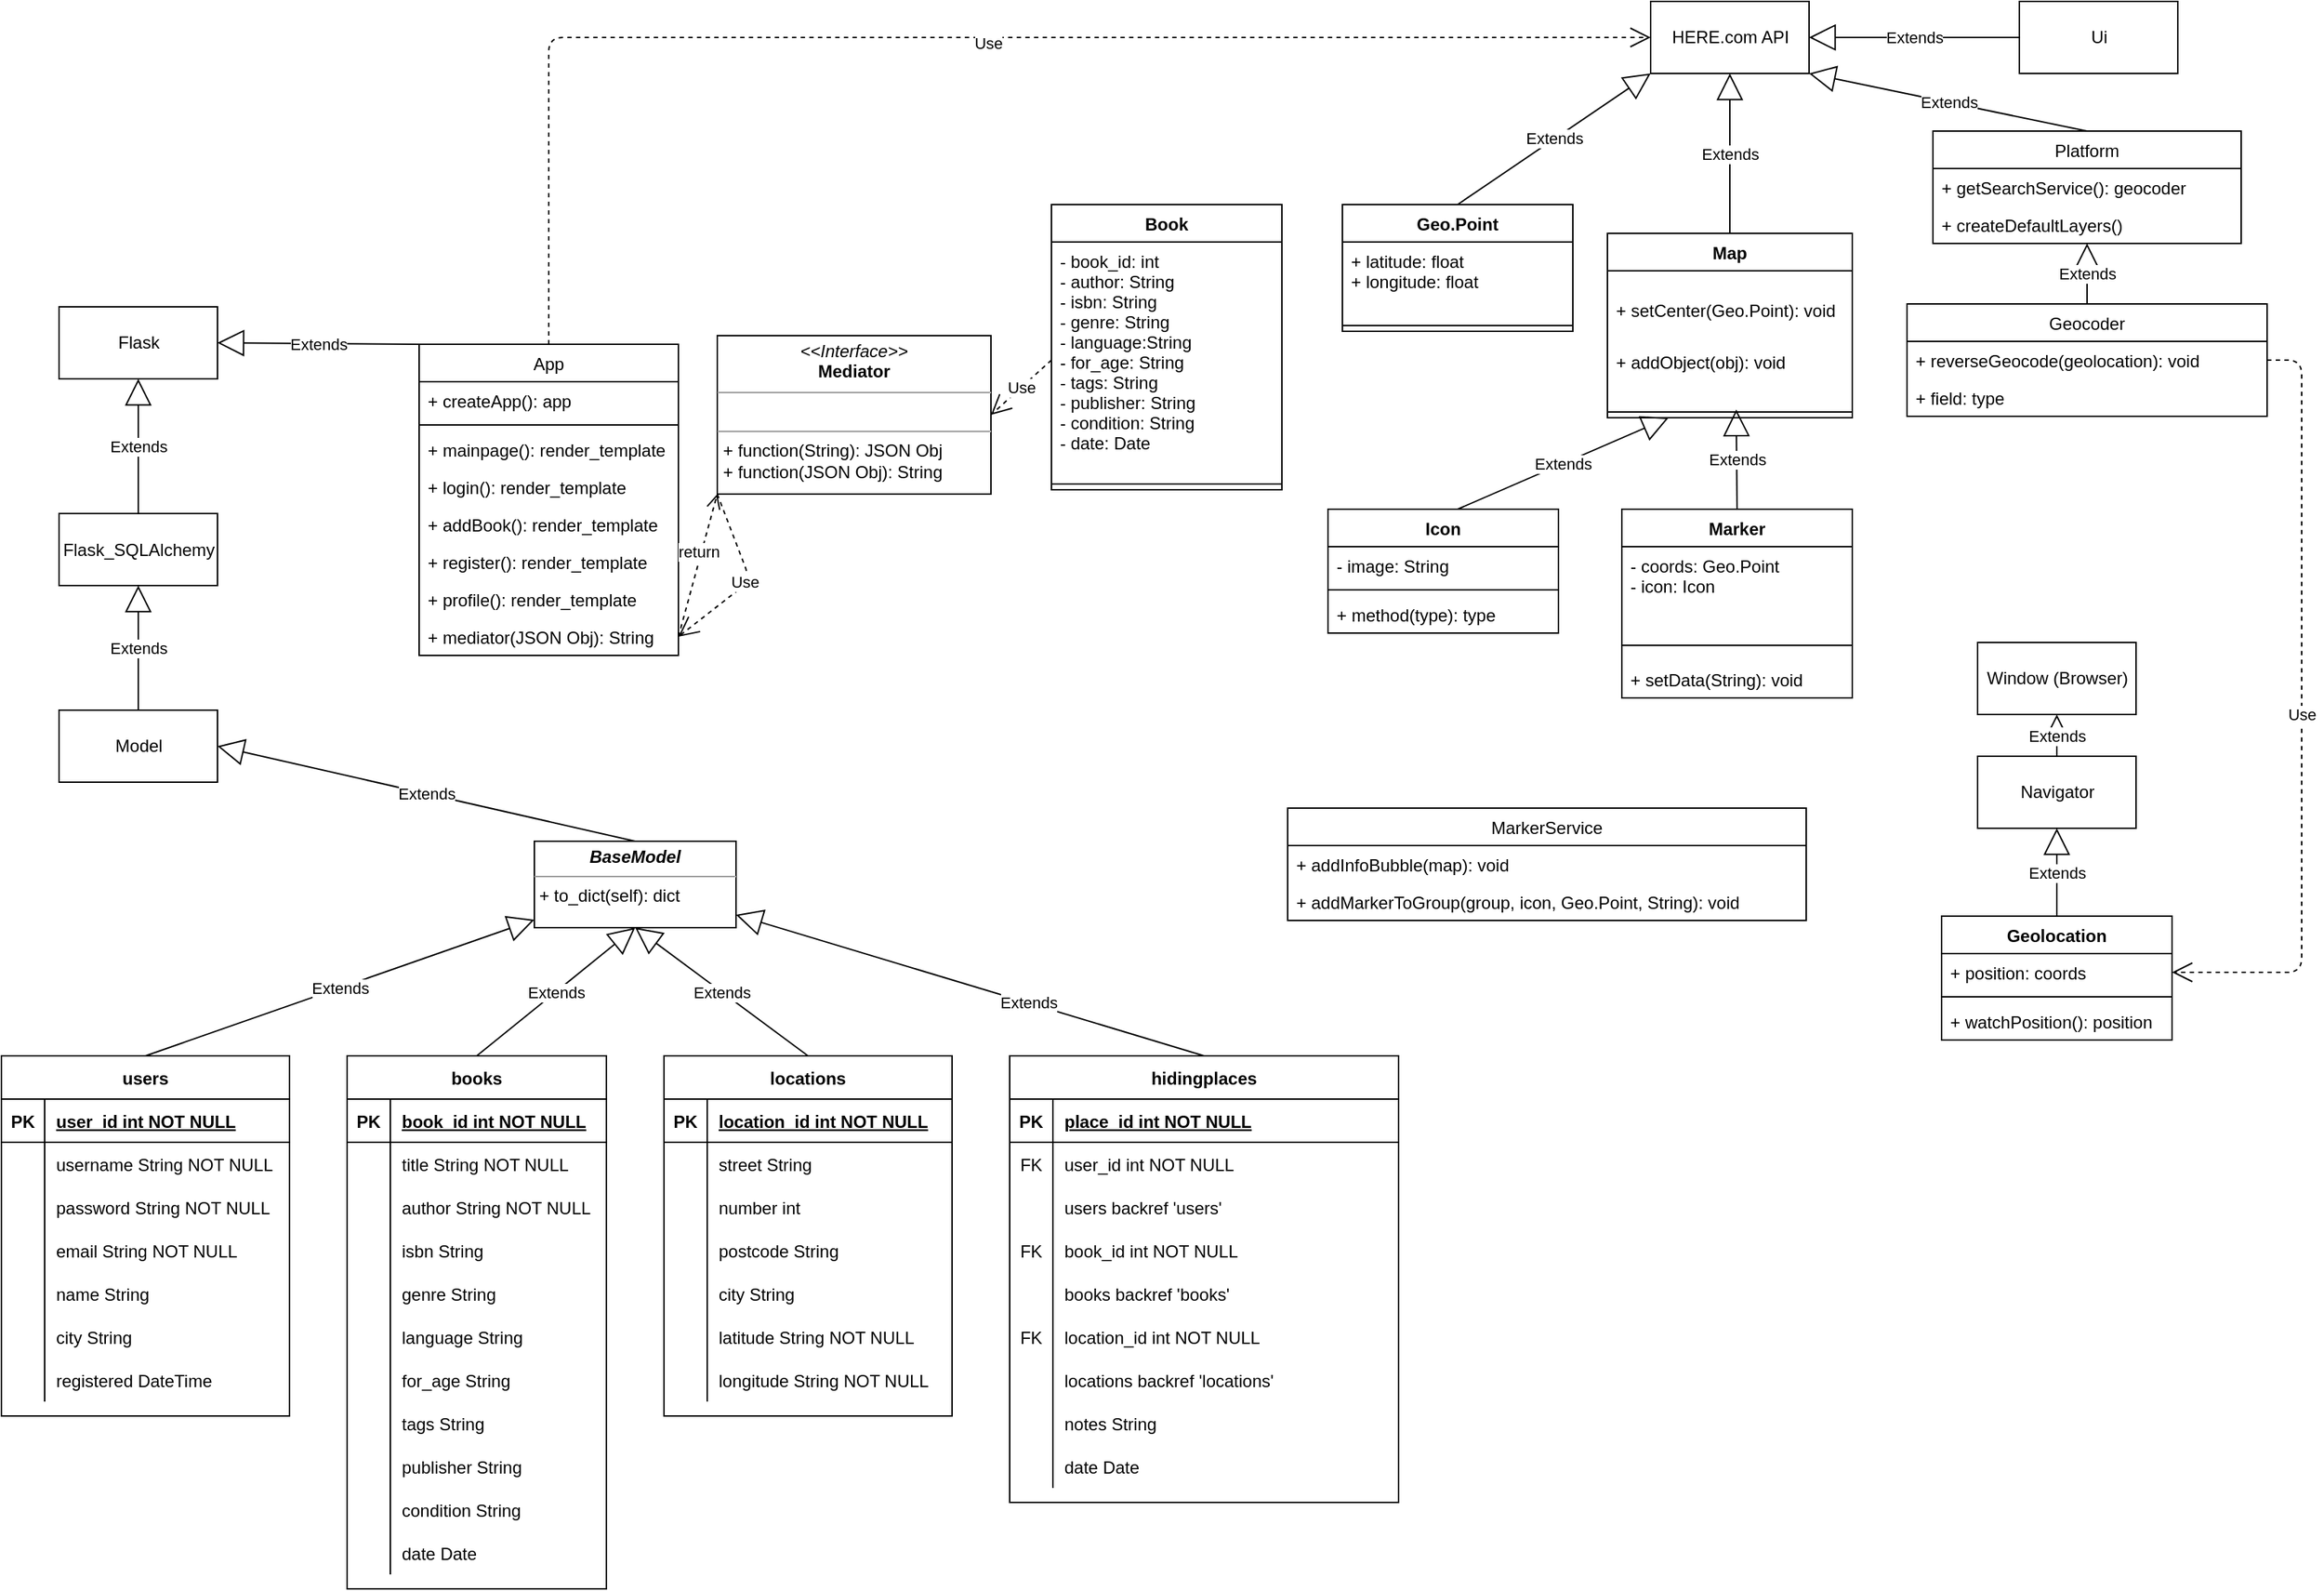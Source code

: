 <mxfile version="14.6.13" type="device"><diagram id="RmCkacpN2TYLpkS6w7RO" name="Seite-1"><mxGraphModel dx="2889" dy="1183" grid="0" gridSize="10" guides="1" tooltips="1" connect="1" arrows="1" fold="1" page="1" pageScale="1" pageWidth="827" pageHeight="1169" math="0" shadow="0"><root><mxCell id="0"/><mxCell id="1" parent="0"/><mxCell id="iKKJlmc9YYCkpeSJBuOX-5" value="Map" style="swimlane;fontStyle=1;align=center;verticalAlign=top;childLayout=stackLayout;horizontal=1;startSize=26;horizontalStack=0;resizeParent=1;resizeParentMax=0;resizeLast=0;collapsible=1;marginBottom=0;" parent="1" vertex="1"><mxGeometry x="315" y="189" width="170" height="128" as="geometry"/></mxCell><mxCell id="iKKJlmc9YYCkpeSJBuOX-8" value="&#10;+ setCenter(Geo.Point): void" style="text;strokeColor=none;fillColor=none;align=left;verticalAlign=top;spacingLeft=4;spacingRight=4;overflow=hidden;rotatable=0;points=[[0,0.5],[1,0.5]];portConstraint=eastwest;" parent="iKKJlmc9YYCkpeSJBuOX-5" vertex="1"><mxGeometry y="26" width="170" height="50" as="geometry"/></mxCell><mxCell id="iKKJlmc9YYCkpeSJBuOX-6" value="+ addObject(obj): void" style="text;strokeColor=none;fillColor=none;align=left;verticalAlign=top;spacingLeft=4;spacingRight=4;overflow=hidden;rotatable=0;points=[[0,0.5],[1,0.5]];portConstraint=eastwest;" parent="iKKJlmc9YYCkpeSJBuOX-5" vertex="1"><mxGeometry y="76" width="170" height="44" as="geometry"/></mxCell><mxCell id="iKKJlmc9YYCkpeSJBuOX-7" value="" style="line;strokeWidth=1;fillColor=none;align=left;verticalAlign=middle;spacingTop=-1;spacingLeft=3;spacingRight=3;rotatable=0;labelPosition=right;points=[];portConstraint=eastwest;" parent="iKKJlmc9YYCkpeSJBuOX-5" vertex="1"><mxGeometry y="120" width="170" height="8" as="geometry"/></mxCell><mxCell id="iKKJlmc9YYCkpeSJBuOX-9" value="Marker" style="swimlane;fontStyle=1;align=center;verticalAlign=top;childLayout=stackLayout;horizontal=1;startSize=26;horizontalStack=0;resizeParent=1;resizeParentMax=0;resizeLast=0;collapsible=1;marginBottom=0;" parent="1" vertex="1"><mxGeometry x="325" y="380.5" width="160" height="131" as="geometry"/></mxCell><mxCell id="iKKJlmc9YYCkpeSJBuOX-10" value="- coords: Geo.Point &#10;- icon: Icon" style="text;strokeColor=none;fillColor=none;align=left;verticalAlign=top;spacingLeft=4;spacingRight=4;overflow=hidden;rotatable=0;points=[[0,0.5],[1,0.5]];portConstraint=eastwest;" parent="iKKJlmc9YYCkpeSJBuOX-9" vertex="1"><mxGeometry y="26" width="160" height="58" as="geometry"/></mxCell><mxCell id="iKKJlmc9YYCkpeSJBuOX-11" value="" style="line;strokeWidth=1;fillColor=none;align=left;verticalAlign=middle;spacingTop=-1;spacingLeft=3;spacingRight=3;rotatable=0;labelPosition=right;points=[];portConstraint=eastwest;" parent="iKKJlmc9YYCkpeSJBuOX-9" vertex="1"><mxGeometry y="84" width="160" height="21" as="geometry"/></mxCell><mxCell id="iKKJlmc9YYCkpeSJBuOX-12" value="+ setData(String): void" style="text;strokeColor=none;fillColor=none;align=left;verticalAlign=top;spacingLeft=4;spacingRight=4;overflow=hidden;rotatable=0;points=[[0,0.5],[1,0.5]];portConstraint=eastwest;" parent="iKKJlmc9YYCkpeSJBuOX-9" vertex="1"><mxGeometry y="105" width="160" height="26" as="geometry"/></mxCell><mxCell id="iKKJlmc9YYCkpeSJBuOX-13" value="Icon" style="swimlane;fontStyle=1;align=center;verticalAlign=top;childLayout=stackLayout;horizontal=1;startSize=26;horizontalStack=0;resizeParent=1;resizeParentMax=0;resizeLast=0;collapsible=1;marginBottom=0;" parent="1" vertex="1"><mxGeometry x="121" y="380.5" width="160" height="86" as="geometry"/></mxCell><mxCell id="eVHg-SDSR93NSboe7xZ6-215" value="Extends" style="endArrow=block;endSize=16;endFill=0;html=1;entryX=0.25;entryY=1;entryDx=0;entryDy=0;" parent="iKKJlmc9YYCkpeSJBuOX-13" target="iKKJlmc9YYCkpeSJBuOX-5" edge="1"><mxGeometry width="160" relative="1" as="geometry"><mxPoint x="90" as="sourcePoint"/><mxPoint x="250" as="targetPoint"/></mxGeometry></mxCell><mxCell id="iKKJlmc9YYCkpeSJBuOX-14" value="- image: String" style="text;strokeColor=none;fillColor=none;align=left;verticalAlign=top;spacingLeft=4;spacingRight=4;overflow=hidden;rotatable=0;points=[[0,0.5],[1,0.5]];portConstraint=eastwest;" parent="iKKJlmc9YYCkpeSJBuOX-13" vertex="1"><mxGeometry y="26" width="160" height="26" as="geometry"/></mxCell><mxCell id="iKKJlmc9YYCkpeSJBuOX-15" value="" style="line;strokeWidth=1;fillColor=none;align=left;verticalAlign=middle;spacingTop=-1;spacingLeft=3;spacingRight=3;rotatable=0;labelPosition=right;points=[];portConstraint=eastwest;" parent="iKKJlmc9YYCkpeSJBuOX-13" vertex="1"><mxGeometry y="52" width="160" height="8" as="geometry"/></mxCell><mxCell id="iKKJlmc9YYCkpeSJBuOX-16" value="+ method(type): type" style="text;strokeColor=none;fillColor=none;align=left;verticalAlign=top;spacingLeft=4;spacingRight=4;overflow=hidden;rotatable=0;points=[[0,0.5],[1,0.5]];portConstraint=eastwest;" parent="iKKJlmc9YYCkpeSJBuOX-13" vertex="1"><mxGeometry y="60" width="160" height="26" as="geometry"/></mxCell><mxCell id="augDifIEVUEMAhJTvY_Y-25" value="Book" style="swimlane;fontStyle=1;align=center;verticalAlign=top;childLayout=stackLayout;horizontal=1;startSize=26;horizontalStack=0;resizeParent=1;resizeParentMax=0;resizeLast=0;collapsible=1;marginBottom=0;" parent="1" vertex="1"><mxGeometry x="-71" y="169" width="160" height="198" as="geometry"/></mxCell><mxCell id="augDifIEVUEMAhJTvY_Y-26" value="- book_id: int&#10;- author: String&#10;- isbn: String&#10;- genre: String&#10;- language:String&#10;- for_age: String&#10;- tags: String&#10;- publisher: String&#10;- condition: String&#10;- date: Date" style="text;strokeColor=none;fillColor=none;align=left;verticalAlign=top;spacingLeft=4;spacingRight=4;overflow=hidden;rotatable=0;points=[[0,0.5],[1,0.5]];portConstraint=eastwest;" parent="augDifIEVUEMAhJTvY_Y-25" vertex="1"><mxGeometry y="26" width="160" height="164" as="geometry"/></mxCell><mxCell id="augDifIEVUEMAhJTvY_Y-27" value="" style="line;strokeWidth=1;fillColor=none;align=left;verticalAlign=middle;spacingTop=-1;spacingLeft=3;spacingRight=3;rotatable=0;labelPosition=right;points=[];portConstraint=eastwest;" parent="augDifIEVUEMAhJTvY_Y-25" vertex="1"><mxGeometry y="190" width="160" height="8" as="geometry"/></mxCell><mxCell id="eVHg-SDSR93NSboe7xZ6-31" value="users" style="shape=table;startSize=30;container=1;collapsible=1;childLayout=tableLayout;fixedRows=1;rowLines=0;fontStyle=1;align=center;resizeLast=1;" parent="1" vertex="1"><mxGeometry x="-800" y="760" width="200" height="250" as="geometry"/></mxCell><mxCell id="eVHg-SDSR93NSboe7xZ6-32" value="" style="shape=partialRectangle;collapsible=0;dropTarget=0;pointerEvents=0;fillColor=none;points=[[0,0.5],[1,0.5]];portConstraint=eastwest;top=0;left=0;right=0;bottom=1;" parent="eVHg-SDSR93NSboe7xZ6-31" vertex="1"><mxGeometry y="30" width="200" height="30" as="geometry"/></mxCell><mxCell id="eVHg-SDSR93NSboe7xZ6-33" value="PK" style="shape=partialRectangle;overflow=hidden;connectable=0;fillColor=none;top=0;left=0;bottom=0;right=0;fontStyle=1;" parent="eVHg-SDSR93NSboe7xZ6-32" vertex="1"><mxGeometry width="30" height="30" as="geometry"/></mxCell><mxCell id="eVHg-SDSR93NSboe7xZ6-34" value="user_id int NOT NULL " style="shape=partialRectangle;overflow=hidden;connectable=0;fillColor=none;top=0;left=0;bottom=0;right=0;align=left;spacingLeft=6;fontStyle=5;" parent="eVHg-SDSR93NSboe7xZ6-32" vertex="1"><mxGeometry x="30" width="170" height="30" as="geometry"/></mxCell><mxCell id="eVHg-SDSR93NSboe7xZ6-35" value="" style="shape=partialRectangle;collapsible=0;dropTarget=0;pointerEvents=0;fillColor=none;points=[[0,0.5],[1,0.5]];portConstraint=eastwest;top=0;left=0;right=0;bottom=0;" parent="eVHg-SDSR93NSboe7xZ6-31" vertex="1"><mxGeometry y="60" width="200" height="30" as="geometry"/></mxCell><mxCell id="eVHg-SDSR93NSboe7xZ6-36" value="" style="shape=partialRectangle;overflow=hidden;connectable=0;fillColor=none;top=0;left=0;bottom=0;right=0;" parent="eVHg-SDSR93NSboe7xZ6-35" vertex="1"><mxGeometry width="30" height="30" as="geometry"/></mxCell><mxCell id="eVHg-SDSR93NSboe7xZ6-37" value="username String NOT NULL" style="shape=partialRectangle;overflow=hidden;connectable=0;fillColor=none;top=0;left=0;bottom=0;right=0;align=left;spacingLeft=6;" parent="eVHg-SDSR93NSboe7xZ6-35" vertex="1"><mxGeometry x="30" width="170" height="30" as="geometry"/></mxCell><mxCell id="eVHg-SDSR93NSboe7xZ6-38" value="" style="shape=partialRectangle;collapsible=0;dropTarget=0;pointerEvents=0;fillColor=none;points=[[0,0.5],[1,0.5]];portConstraint=eastwest;top=0;left=0;right=0;bottom=0;" parent="eVHg-SDSR93NSboe7xZ6-31" vertex="1"><mxGeometry y="90" width="200" height="30" as="geometry"/></mxCell><mxCell id="eVHg-SDSR93NSboe7xZ6-39" value="" style="shape=partialRectangle;overflow=hidden;connectable=0;fillColor=none;top=0;left=0;bottom=0;right=0;" parent="eVHg-SDSR93NSboe7xZ6-38" vertex="1"><mxGeometry width="30" height="30" as="geometry"/></mxCell><mxCell id="eVHg-SDSR93NSboe7xZ6-40" value="password String NOT NULL" style="shape=partialRectangle;overflow=hidden;connectable=0;fillColor=none;top=0;left=0;bottom=0;right=0;align=left;spacingLeft=6;" parent="eVHg-SDSR93NSboe7xZ6-38" vertex="1"><mxGeometry x="30" width="170" height="30" as="geometry"/></mxCell><mxCell id="eVHg-SDSR93NSboe7xZ6-41" value="" style="shape=partialRectangle;collapsible=0;dropTarget=0;pointerEvents=0;fillColor=none;points=[[0,0.5],[1,0.5]];portConstraint=eastwest;top=0;left=0;right=0;bottom=0;" parent="eVHg-SDSR93NSboe7xZ6-31" vertex="1"><mxGeometry y="120" width="200" height="30" as="geometry"/></mxCell><mxCell id="eVHg-SDSR93NSboe7xZ6-42" value="" style="shape=partialRectangle;overflow=hidden;connectable=0;fillColor=none;top=0;left=0;bottom=0;right=0;" parent="eVHg-SDSR93NSboe7xZ6-41" vertex="1"><mxGeometry width="30" height="30" as="geometry"/></mxCell><mxCell id="eVHg-SDSR93NSboe7xZ6-43" value="email String NOT NULL" style="shape=partialRectangle;overflow=hidden;connectable=0;fillColor=none;top=0;left=0;bottom=0;right=0;align=left;spacingLeft=6;" parent="eVHg-SDSR93NSboe7xZ6-41" vertex="1"><mxGeometry x="30" width="170" height="30" as="geometry"/></mxCell><mxCell id="eVHg-SDSR93NSboe7xZ6-44" value="" style="shape=partialRectangle;collapsible=0;dropTarget=0;pointerEvents=0;fillColor=none;points=[[0,0.5],[1,0.5]];portConstraint=eastwest;top=0;left=0;right=0;bottom=0;" parent="eVHg-SDSR93NSboe7xZ6-31" vertex="1"><mxGeometry y="150" width="200" height="30" as="geometry"/></mxCell><mxCell id="eVHg-SDSR93NSboe7xZ6-45" value="" style="shape=partialRectangle;overflow=hidden;connectable=0;fillColor=none;top=0;left=0;bottom=0;right=0;" parent="eVHg-SDSR93NSboe7xZ6-44" vertex="1"><mxGeometry width="30" height="30" as="geometry"/></mxCell><mxCell id="eVHg-SDSR93NSboe7xZ6-46" value="name String" style="shape=partialRectangle;overflow=hidden;connectable=0;fillColor=none;top=0;left=0;bottom=0;right=0;align=left;spacingLeft=6;" parent="eVHg-SDSR93NSboe7xZ6-44" vertex="1"><mxGeometry x="30" width="170" height="30" as="geometry"/></mxCell><mxCell id="eVHg-SDSR93NSboe7xZ6-47" value="" style="shape=partialRectangle;collapsible=0;dropTarget=0;pointerEvents=0;fillColor=none;points=[[0,0.5],[1,0.5]];portConstraint=eastwest;top=0;left=0;right=0;bottom=0;" parent="eVHg-SDSR93NSboe7xZ6-31" vertex="1"><mxGeometry y="180" width="200" height="30" as="geometry"/></mxCell><mxCell id="eVHg-SDSR93NSboe7xZ6-48" value="" style="shape=partialRectangle;overflow=hidden;connectable=0;fillColor=none;top=0;left=0;bottom=0;right=0;" parent="eVHg-SDSR93NSboe7xZ6-47" vertex="1"><mxGeometry width="30" height="30" as="geometry"/></mxCell><mxCell id="eVHg-SDSR93NSboe7xZ6-49" value="city String" style="shape=partialRectangle;overflow=hidden;connectable=0;fillColor=none;top=0;left=0;bottom=0;right=0;align=left;spacingLeft=6;" parent="eVHg-SDSR93NSboe7xZ6-47" vertex="1"><mxGeometry x="30" width="170" height="30" as="geometry"/></mxCell><mxCell id="eVHg-SDSR93NSboe7xZ6-50" value="" style="shape=partialRectangle;collapsible=0;dropTarget=0;pointerEvents=0;fillColor=none;points=[[0,0.5],[1,0.5]];portConstraint=eastwest;top=0;left=0;right=0;bottom=0;" parent="eVHg-SDSR93NSboe7xZ6-31" vertex="1"><mxGeometry y="210" width="200" height="30" as="geometry"/></mxCell><mxCell id="eVHg-SDSR93NSboe7xZ6-51" value="" style="shape=partialRectangle;overflow=hidden;connectable=0;fillColor=none;top=0;left=0;bottom=0;right=0;" parent="eVHg-SDSR93NSboe7xZ6-50" vertex="1"><mxGeometry width="30" height="30" as="geometry"/></mxCell><mxCell id="eVHg-SDSR93NSboe7xZ6-52" value="registered DateTime" style="shape=partialRectangle;overflow=hidden;connectable=0;fillColor=none;top=0;left=0;bottom=0;right=0;align=left;spacingLeft=6;" parent="eVHg-SDSR93NSboe7xZ6-50" vertex="1"><mxGeometry x="30" width="170" height="30" as="geometry"/></mxCell><mxCell id="eVHg-SDSR93NSboe7xZ6-53" value="books" style="shape=table;startSize=30;container=1;collapsible=1;childLayout=tableLayout;fixedRows=1;rowLines=0;fontStyle=1;align=center;resizeLast=1;" parent="1" vertex="1"><mxGeometry x="-560" y="760" width="180" height="370" as="geometry"/></mxCell><mxCell id="eVHg-SDSR93NSboe7xZ6-54" value="" style="shape=partialRectangle;collapsible=0;dropTarget=0;pointerEvents=0;fillColor=none;points=[[0,0.5],[1,0.5]];portConstraint=eastwest;top=0;left=0;right=0;bottom=1;" parent="eVHg-SDSR93NSboe7xZ6-53" vertex="1"><mxGeometry y="30" width="180" height="30" as="geometry"/></mxCell><mxCell id="eVHg-SDSR93NSboe7xZ6-55" value="PK" style="shape=partialRectangle;overflow=hidden;connectable=0;fillColor=none;top=0;left=0;bottom=0;right=0;fontStyle=1;" parent="eVHg-SDSR93NSboe7xZ6-54" vertex="1"><mxGeometry width="30" height="30" as="geometry"/></mxCell><mxCell id="eVHg-SDSR93NSboe7xZ6-56" value="book_id int NOT NULL " style="shape=partialRectangle;overflow=hidden;connectable=0;fillColor=none;top=0;left=0;bottom=0;right=0;align=left;spacingLeft=6;fontStyle=5;" parent="eVHg-SDSR93NSboe7xZ6-54" vertex="1"><mxGeometry x="30" width="150" height="30" as="geometry"/></mxCell><mxCell id="eVHg-SDSR93NSboe7xZ6-57" value="" style="shape=partialRectangle;collapsible=0;dropTarget=0;pointerEvents=0;fillColor=none;points=[[0,0.5],[1,0.5]];portConstraint=eastwest;top=0;left=0;right=0;bottom=0;" parent="eVHg-SDSR93NSboe7xZ6-53" vertex="1"><mxGeometry y="60" width="180" height="30" as="geometry"/></mxCell><mxCell id="eVHg-SDSR93NSboe7xZ6-58" value="" style="shape=partialRectangle;overflow=hidden;connectable=0;fillColor=none;top=0;left=0;bottom=0;right=0;" parent="eVHg-SDSR93NSboe7xZ6-57" vertex="1"><mxGeometry width="30" height="30" as="geometry"/></mxCell><mxCell id="eVHg-SDSR93NSboe7xZ6-59" value="title String NOT NULL" style="shape=partialRectangle;overflow=hidden;connectable=0;fillColor=none;top=0;left=0;bottom=0;right=0;align=left;spacingLeft=6;" parent="eVHg-SDSR93NSboe7xZ6-57" vertex="1"><mxGeometry x="30" width="150" height="30" as="geometry"/></mxCell><mxCell id="eVHg-SDSR93NSboe7xZ6-60" value="" style="shape=partialRectangle;collapsible=0;dropTarget=0;pointerEvents=0;fillColor=none;points=[[0,0.5],[1,0.5]];portConstraint=eastwest;top=0;left=0;right=0;bottom=0;" parent="eVHg-SDSR93NSboe7xZ6-53" vertex="1"><mxGeometry y="90" width="180" height="30" as="geometry"/></mxCell><mxCell id="eVHg-SDSR93NSboe7xZ6-61" value="" style="shape=partialRectangle;overflow=hidden;connectable=0;fillColor=none;top=0;left=0;bottom=0;right=0;" parent="eVHg-SDSR93NSboe7xZ6-60" vertex="1"><mxGeometry width="30" height="30" as="geometry"/></mxCell><mxCell id="eVHg-SDSR93NSboe7xZ6-62" value="author String NOT NULL" style="shape=partialRectangle;overflow=hidden;connectable=0;fillColor=none;top=0;left=0;bottom=0;right=0;align=left;spacingLeft=6;" parent="eVHg-SDSR93NSboe7xZ6-60" vertex="1"><mxGeometry x="30" width="150" height="30" as="geometry"/></mxCell><mxCell id="eVHg-SDSR93NSboe7xZ6-63" value="" style="shape=partialRectangle;collapsible=0;dropTarget=0;pointerEvents=0;fillColor=none;points=[[0,0.5],[1,0.5]];portConstraint=eastwest;top=0;left=0;right=0;bottom=0;" parent="eVHg-SDSR93NSboe7xZ6-53" vertex="1"><mxGeometry y="120" width="180" height="30" as="geometry"/></mxCell><mxCell id="eVHg-SDSR93NSboe7xZ6-64" value="" style="shape=partialRectangle;overflow=hidden;connectable=0;fillColor=none;top=0;left=0;bottom=0;right=0;" parent="eVHg-SDSR93NSboe7xZ6-63" vertex="1"><mxGeometry width="30" height="30" as="geometry"/></mxCell><mxCell id="eVHg-SDSR93NSboe7xZ6-65" value="isbn String" style="shape=partialRectangle;overflow=hidden;connectable=0;fillColor=none;top=0;left=0;bottom=0;right=0;align=left;spacingLeft=6;" parent="eVHg-SDSR93NSboe7xZ6-63" vertex="1"><mxGeometry x="30" width="150" height="30" as="geometry"/></mxCell><mxCell id="eVHg-SDSR93NSboe7xZ6-66" value="" style="shape=partialRectangle;collapsible=0;dropTarget=0;pointerEvents=0;fillColor=none;points=[[0,0.5],[1,0.5]];portConstraint=eastwest;top=0;left=0;right=0;bottom=0;" parent="eVHg-SDSR93NSboe7xZ6-53" vertex="1"><mxGeometry y="150" width="180" height="30" as="geometry"/></mxCell><mxCell id="eVHg-SDSR93NSboe7xZ6-67" value="" style="shape=partialRectangle;overflow=hidden;connectable=0;fillColor=none;top=0;left=0;bottom=0;right=0;" parent="eVHg-SDSR93NSboe7xZ6-66" vertex="1"><mxGeometry width="30" height="30" as="geometry"/></mxCell><mxCell id="eVHg-SDSR93NSboe7xZ6-68" value="genre String" style="shape=partialRectangle;overflow=hidden;connectable=0;fillColor=none;top=0;left=0;bottom=0;right=0;align=left;spacingLeft=6;" parent="eVHg-SDSR93NSboe7xZ6-66" vertex="1"><mxGeometry x="30" width="150" height="30" as="geometry"/></mxCell><mxCell id="eVHg-SDSR93NSboe7xZ6-69" value="" style="shape=partialRectangle;collapsible=0;dropTarget=0;pointerEvents=0;fillColor=none;points=[[0,0.5],[1,0.5]];portConstraint=eastwest;top=0;left=0;right=0;bottom=0;" parent="eVHg-SDSR93NSboe7xZ6-53" vertex="1"><mxGeometry y="180" width="180" height="30" as="geometry"/></mxCell><mxCell id="eVHg-SDSR93NSboe7xZ6-70" value="" style="shape=partialRectangle;overflow=hidden;connectable=0;fillColor=none;top=0;left=0;bottom=0;right=0;" parent="eVHg-SDSR93NSboe7xZ6-69" vertex="1"><mxGeometry width="30" height="30" as="geometry"/></mxCell><mxCell id="eVHg-SDSR93NSboe7xZ6-71" value="language String" style="shape=partialRectangle;overflow=hidden;connectable=0;fillColor=none;top=0;left=0;bottom=0;right=0;align=left;spacingLeft=6;" parent="eVHg-SDSR93NSboe7xZ6-69" vertex="1"><mxGeometry x="30" width="150" height="30" as="geometry"/></mxCell><mxCell id="eVHg-SDSR93NSboe7xZ6-72" value="" style="shape=partialRectangle;collapsible=0;dropTarget=0;pointerEvents=0;fillColor=none;points=[[0,0.5],[1,0.5]];portConstraint=eastwest;top=0;left=0;right=0;bottom=0;" parent="eVHg-SDSR93NSboe7xZ6-53" vertex="1"><mxGeometry y="210" width="180" height="30" as="geometry"/></mxCell><mxCell id="eVHg-SDSR93NSboe7xZ6-73" value="" style="shape=partialRectangle;overflow=hidden;connectable=0;fillColor=none;top=0;left=0;bottom=0;right=0;" parent="eVHg-SDSR93NSboe7xZ6-72" vertex="1"><mxGeometry width="30" height="30" as="geometry"/></mxCell><mxCell id="eVHg-SDSR93NSboe7xZ6-74" value="for_age String" style="shape=partialRectangle;overflow=hidden;connectable=0;fillColor=none;top=0;left=0;bottom=0;right=0;align=left;spacingLeft=6;" parent="eVHg-SDSR93NSboe7xZ6-72" vertex="1"><mxGeometry x="30" width="150" height="30" as="geometry"/></mxCell><mxCell id="eVHg-SDSR93NSboe7xZ6-75" value="" style="shape=partialRectangle;collapsible=0;dropTarget=0;pointerEvents=0;fillColor=none;points=[[0,0.5],[1,0.5]];portConstraint=eastwest;top=0;left=0;right=0;bottom=0;" parent="eVHg-SDSR93NSboe7xZ6-53" vertex="1"><mxGeometry y="240" width="180" height="30" as="geometry"/></mxCell><mxCell id="eVHg-SDSR93NSboe7xZ6-76" value="" style="shape=partialRectangle;overflow=hidden;connectable=0;fillColor=none;top=0;left=0;bottom=0;right=0;" parent="eVHg-SDSR93NSboe7xZ6-75" vertex="1"><mxGeometry width="30" height="30" as="geometry"/></mxCell><mxCell id="eVHg-SDSR93NSboe7xZ6-77" value="tags String" style="shape=partialRectangle;overflow=hidden;connectable=0;fillColor=none;top=0;left=0;bottom=0;right=0;align=left;spacingLeft=6;" parent="eVHg-SDSR93NSboe7xZ6-75" vertex="1"><mxGeometry x="30" width="150" height="30" as="geometry"/></mxCell><mxCell id="eVHg-SDSR93NSboe7xZ6-78" value="" style="shape=partialRectangle;collapsible=0;dropTarget=0;pointerEvents=0;fillColor=none;points=[[0,0.5],[1,0.5]];portConstraint=eastwest;top=0;left=0;right=0;bottom=0;" parent="eVHg-SDSR93NSboe7xZ6-53" vertex="1"><mxGeometry y="270" width="180" height="30" as="geometry"/></mxCell><mxCell id="eVHg-SDSR93NSboe7xZ6-79" value="" style="shape=partialRectangle;overflow=hidden;connectable=0;fillColor=none;top=0;left=0;bottom=0;right=0;" parent="eVHg-SDSR93NSboe7xZ6-78" vertex="1"><mxGeometry width="30" height="30" as="geometry"/></mxCell><mxCell id="eVHg-SDSR93NSboe7xZ6-80" value="publisher String" style="shape=partialRectangle;overflow=hidden;connectable=0;fillColor=none;top=0;left=0;bottom=0;right=0;align=left;spacingLeft=6;" parent="eVHg-SDSR93NSboe7xZ6-78" vertex="1"><mxGeometry x="30" width="150" height="30" as="geometry"/></mxCell><mxCell id="eVHg-SDSR93NSboe7xZ6-81" value="" style="shape=partialRectangle;collapsible=0;dropTarget=0;pointerEvents=0;fillColor=none;points=[[0,0.5],[1,0.5]];portConstraint=eastwest;top=0;left=0;right=0;bottom=0;" parent="eVHg-SDSR93NSboe7xZ6-53" vertex="1"><mxGeometry y="300" width="180" height="30" as="geometry"/></mxCell><mxCell id="eVHg-SDSR93NSboe7xZ6-82" value="" style="shape=partialRectangle;overflow=hidden;connectable=0;fillColor=none;top=0;left=0;bottom=0;right=0;" parent="eVHg-SDSR93NSboe7xZ6-81" vertex="1"><mxGeometry width="30" height="30" as="geometry"/></mxCell><mxCell id="eVHg-SDSR93NSboe7xZ6-83" value="condition String" style="shape=partialRectangle;overflow=hidden;connectable=0;fillColor=none;top=0;left=0;bottom=0;right=0;align=left;spacingLeft=6;" parent="eVHg-SDSR93NSboe7xZ6-81" vertex="1"><mxGeometry x="30" width="150" height="30" as="geometry"/></mxCell><mxCell id="eVHg-SDSR93NSboe7xZ6-84" value="" style="shape=partialRectangle;collapsible=0;dropTarget=0;pointerEvents=0;fillColor=none;points=[[0,0.5],[1,0.5]];portConstraint=eastwest;top=0;left=0;right=0;bottom=0;" parent="eVHg-SDSR93NSboe7xZ6-53" vertex="1"><mxGeometry y="330" width="180" height="30" as="geometry"/></mxCell><mxCell id="eVHg-SDSR93NSboe7xZ6-85" value="" style="shape=partialRectangle;overflow=hidden;connectable=0;fillColor=none;top=0;left=0;bottom=0;right=0;" parent="eVHg-SDSR93NSboe7xZ6-84" vertex="1"><mxGeometry width="30" height="30" as="geometry"/></mxCell><mxCell id="eVHg-SDSR93NSboe7xZ6-86" value="date Date" style="shape=partialRectangle;overflow=hidden;connectable=0;fillColor=none;top=0;left=0;bottom=0;right=0;align=left;spacingLeft=6;" parent="eVHg-SDSR93NSboe7xZ6-84" vertex="1"><mxGeometry x="30" width="150" height="30" as="geometry"/></mxCell><mxCell id="eVHg-SDSR93NSboe7xZ6-87" value="locations" style="shape=table;startSize=30;container=1;collapsible=1;childLayout=tableLayout;fixedRows=1;rowLines=0;fontStyle=1;align=center;resizeLast=1;" parent="1" vertex="1"><mxGeometry x="-340" y="760" width="200" height="250" as="geometry"/></mxCell><mxCell id="eVHg-SDSR93NSboe7xZ6-88" value="" style="shape=partialRectangle;collapsible=0;dropTarget=0;pointerEvents=0;fillColor=none;points=[[0,0.5],[1,0.5]];portConstraint=eastwest;top=0;left=0;right=0;bottom=1;" parent="eVHg-SDSR93NSboe7xZ6-87" vertex="1"><mxGeometry y="30" width="200" height="30" as="geometry"/></mxCell><mxCell id="eVHg-SDSR93NSboe7xZ6-89" value="PK" style="shape=partialRectangle;overflow=hidden;connectable=0;fillColor=none;top=0;left=0;bottom=0;right=0;fontStyle=1;" parent="eVHg-SDSR93NSboe7xZ6-88" vertex="1"><mxGeometry width="30" height="30" as="geometry"/></mxCell><mxCell id="eVHg-SDSR93NSboe7xZ6-90" value="location_id int NOT NULL " style="shape=partialRectangle;overflow=hidden;connectable=0;fillColor=none;top=0;left=0;bottom=0;right=0;align=left;spacingLeft=6;fontStyle=5;" parent="eVHg-SDSR93NSboe7xZ6-88" vertex="1"><mxGeometry x="30" width="170" height="30" as="geometry"/></mxCell><mxCell id="eVHg-SDSR93NSboe7xZ6-91" value="" style="shape=partialRectangle;collapsible=0;dropTarget=0;pointerEvents=0;fillColor=none;points=[[0,0.5],[1,0.5]];portConstraint=eastwest;top=0;left=0;right=0;bottom=0;" parent="eVHg-SDSR93NSboe7xZ6-87" vertex="1"><mxGeometry y="60" width="200" height="30" as="geometry"/></mxCell><mxCell id="eVHg-SDSR93NSboe7xZ6-92" value="" style="shape=partialRectangle;overflow=hidden;connectable=0;fillColor=none;top=0;left=0;bottom=0;right=0;" parent="eVHg-SDSR93NSboe7xZ6-91" vertex="1"><mxGeometry width="30" height="30" as="geometry"/></mxCell><mxCell id="eVHg-SDSR93NSboe7xZ6-93" value="street String" style="shape=partialRectangle;overflow=hidden;connectable=0;fillColor=none;top=0;left=0;bottom=0;right=0;align=left;spacingLeft=6;" parent="eVHg-SDSR93NSboe7xZ6-91" vertex="1"><mxGeometry x="30" width="170" height="30" as="geometry"/></mxCell><mxCell id="eVHg-SDSR93NSboe7xZ6-94" value="" style="shape=partialRectangle;collapsible=0;dropTarget=0;pointerEvents=0;fillColor=none;points=[[0,0.5],[1,0.5]];portConstraint=eastwest;top=0;left=0;right=0;bottom=0;" parent="eVHg-SDSR93NSboe7xZ6-87" vertex="1"><mxGeometry y="90" width="200" height="30" as="geometry"/></mxCell><mxCell id="eVHg-SDSR93NSboe7xZ6-95" value="" style="shape=partialRectangle;overflow=hidden;connectable=0;fillColor=none;top=0;left=0;bottom=0;right=0;" parent="eVHg-SDSR93NSboe7xZ6-94" vertex="1"><mxGeometry width="30" height="30" as="geometry"/></mxCell><mxCell id="eVHg-SDSR93NSboe7xZ6-96" value="number int" style="shape=partialRectangle;overflow=hidden;connectable=0;fillColor=none;top=0;left=0;bottom=0;right=0;align=left;spacingLeft=6;" parent="eVHg-SDSR93NSboe7xZ6-94" vertex="1"><mxGeometry x="30" width="170" height="30" as="geometry"/></mxCell><mxCell id="eVHg-SDSR93NSboe7xZ6-97" value="" style="shape=partialRectangle;collapsible=0;dropTarget=0;pointerEvents=0;fillColor=none;points=[[0,0.5],[1,0.5]];portConstraint=eastwest;top=0;left=0;right=0;bottom=0;" parent="eVHg-SDSR93NSboe7xZ6-87" vertex="1"><mxGeometry y="120" width="200" height="30" as="geometry"/></mxCell><mxCell id="eVHg-SDSR93NSboe7xZ6-98" value="" style="shape=partialRectangle;overflow=hidden;connectable=0;fillColor=none;top=0;left=0;bottom=0;right=0;" parent="eVHg-SDSR93NSboe7xZ6-97" vertex="1"><mxGeometry width="30" height="30" as="geometry"/></mxCell><mxCell id="eVHg-SDSR93NSboe7xZ6-99" value="postcode String" style="shape=partialRectangle;overflow=hidden;connectable=0;fillColor=none;top=0;left=0;bottom=0;right=0;align=left;spacingLeft=6;" parent="eVHg-SDSR93NSboe7xZ6-97" vertex="1"><mxGeometry x="30" width="170" height="30" as="geometry"/></mxCell><mxCell id="eVHg-SDSR93NSboe7xZ6-100" value="" style="shape=partialRectangle;collapsible=0;dropTarget=0;pointerEvents=0;fillColor=none;points=[[0,0.5],[1,0.5]];portConstraint=eastwest;top=0;left=0;right=0;bottom=0;" parent="eVHg-SDSR93NSboe7xZ6-87" vertex="1"><mxGeometry y="150" width="200" height="30" as="geometry"/></mxCell><mxCell id="eVHg-SDSR93NSboe7xZ6-101" value="" style="shape=partialRectangle;overflow=hidden;connectable=0;fillColor=none;top=0;left=0;bottom=0;right=0;" parent="eVHg-SDSR93NSboe7xZ6-100" vertex="1"><mxGeometry width="30" height="30" as="geometry"/></mxCell><mxCell id="eVHg-SDSR93NSboe7xZ6-102" value="city String" style="shape=partialRectangle;overflow=hidden;connectable=0;fillColor=none;top=0;left=0;bottom=0;right=0;align=left;spacingLeft=6;" parent="eVHg-SDSR93NSboe7xZ6-100" vertex="1"><mxGeometry x="30" width="170" height="30" as="geometry"/></mxCell><mxCell id="eVHg-SDSR93NSboe7xZ6-103" value="" style="shape=partialRectangle;collapsible=0;dropTarget=0;pointerEvents=0;fillColor=none;points=[[0,0.5],[1,0.5]];portConstraint=eastwest;top=0;left=0;right=0;bottom=0;" parent="eVHg-SDSR93NSboe7xZ6-87" vertex="1"><mxGeometry y="180" width="200" height="30" as="geometry"/></mxCell><mxCell id="eVHg-SDSR93NSboe7xZ6-104" value="" style="shape=partialRectangle;overflow=hidden;connectable=0;fillColor=none;top=0;left=0;bottom=0;right=0;" parent="eVHg-SDSR93NSboe7xZ6-103" vertex="1"><mxGeometry width="30" height="30" as="geometry"/></mxCell><mxCell id="eVHg-SDSR93NSboe7xZ6-105" value="latitude String NOT NULL" style="shape=partialRectangle;overflow=hidden;connectable=0;fillColor=none;top=0;left=0;bottom=0;right=0;align=left;spacingLeft=6;" parent="eVHg-SDSR93NSboe7xZ6-103" vertex="1"><mxGeometry x="30" width="170" height="30" as="geometry"/></mxCell><mxCell id="eVHg-SDSR93NSboe7xZ6-106" value="" style="shape=partialRectangle;collapsible=0;dropTarget=0;pointerEvents=0;fillColor=none;points=[[0,0.5],[1,0.5]];portConstraint=eastwest;top=0;left=0;right=0;bottom=0;" parent="eVHg-SDSR93NSboe7xZ6-87" vertex="1"><mxGeometry y="210" width="200" height="30" as="geometry"/></mxCell><mxCell id="eVHg-SDSR93NSboe7xZ6-107" value="" style="shape=partialRectangle;overflow=hidden;connectable=0;fillColor=none;top=0;left=0;bottom=0;right=0;" parent="eVHg-SDSR93NSboe7xZ6-106" vertex="1"><mxGeometry width="30" height="30" as="geometry"/></mxCell><mxCell id="eVHg-SDSR93NSboe7xZ6-108" value="longitude String NOT NULL" style="shape=partialRectangle;overflow=hidden;connectable=0;fillColor=none;top=0;left=0;bottom=0;right=0;align=left;spacingLeft=6;" parent="eVHg-SDSR93NSboe7xZ6-106" vertex="1"><mxGeometry x="30" width="170" height="30" as="geometry"/></mxCell><mxCell id="eVHg-SDSR93NSboe7xZ6-109" value="hidingplaces" style="shape=table;startSize=30;container=1;collapsible=1;childLayout=tableLayout;fixedRows=1;rowLines=0;fontStyle=1;align=center;resizeLast=1;" parent="1" vertex="1"><mxGeometry x="-100" y="760" width="270" height="310" as="geometry"/></mxCell><mxCell id="eVHg-SDSR93NSboe7xZ6-110" value="" style="shape=partialRectangle;collapsible=0;dropTarget=0;pointerEvents=0;fillColor=none;points=[[0,0.5],[1,0.5]];portConstraint=eastwest;top=0;left=0;right=0;bottom=1;" parent="eVHg-SDSR93NSboe7xZ6-109" vertex="1"><mxGeometry y="30" width="270" height="30" as="geometry"/></mxCell><mxCell id="eVHg-SDSR93NSboe7xZ6-111" value="PK" style="shape=partialRectangle;overflow=hidden;connectable=0;fillColor=none;top=0;left=0;bottom=0;right=0;fontStyle=1;" parent="eVHg-SDSR93NSboe7xZ6-110" vertex="1"><mxGeometry width="30" height="30" as="geometry"/></mxCell><mxCell id="eVHg-SDSR93NSboe7xZ6-112" value="place_id int NOT NULL " style="shape=partialRectangle;overflow=hidden;connectable=0;fillColor=none;top=0;left=0;bottom=0;right=0;align=left;spacingLeft=6;fontStyle=5;" parent="eVHg-SDSR93NSboe7xZ6-110" vertex="1"><mxGeometry x="30" width="240" height="30" as="geometry"/></mxCell><mxCell id="eVHg-SDSR93NSboe7xZ6-113" value="" style="shape=partialRectangle;collapsible=0;dropTarget=0;pointerEvents=0;fillColor=none;points=[[0,0.5],[1,0.5]];portConstraint=eastwest;top=0;left=0;right=0;bottom=0;" parent="eVHg-SDSR93NSboe7xZ6-109" vertex="1"><mxGeometry y="60" width="270" height="30" as="geometry"/></mxCell><mxCell id="eVHg-SDSR93NSboe7xZ6-114" value="FK" style="shape=partialRectangle;overflow=hidden;connectable=0;fillColor=none;top=0;left=0;bottom=0;right=0;" parent="eVHg-SDSR93NSboe7xZ6-113" vertex="1"><mxGeometry width="30" height="30" as="geometry"/></mxCell><mxCell id="eVHg-SDSR93NSboe7xZ6-115" value="user_id int NOT NULL" style="shape=partialRectangle;overflow=hidden;connectable=0;fillColor=none;top=0;left=0;bottom=0;right=0;align=left;spacingLeft=6;" parent="eVHg-SDSR93NSboe7xZ6-113" vertex="1"><mxGeometry x="30" width="240" height="30" as="geometry"/></mxCell><mxCell id="eVHg-SDSR93NSboe7xZ6-116" value="" style="shape=partialRectangle;collapsible=0;dropTarget=0;pointerEvents=0;fillColor=none;points=[[0,0.5],[1,0.5]];portConstraint=eastwest;top=0;left=0;right=0;bottom=0;" parent="eVHg-SDSR93NSboe7xZ6-109" vertex="1"><mxGeometry y="90" width="270" height="30" as="geometry"/></mxCell><mxCell id="eVHg-SDSR93NSboe7xZ6-117" value="" style="shape=partialRectangle;overflow=hidden;connectable=0;fillColor=none;top=0;left=0;bottom=0;right=0;" parent="eVHg-SDSR93NSboe7xZ6-116" vertex="1"><mxGeometry width="30" height="30" as="geometry"/></mxCell><mxCell id="eVHg-SDSR93NSboe7xZ6-118" value="users backref 'users'" style="shape=partialRectangle;overflow=hidden;connectable=0;fillColor=none;top=0;left=0;bottom=0;right=0;align=left;spacingLeft=6;" parent="eVHg-SDSR93NSboe7xZ6-116" vertex="1"><mxGeometry x="30" width="240" height="30" as="geometry"/></mxCell><mxCell id="eVHg-SDSR93NSboe7xZ6-119" value="" style="shape=partialRectangle;collapsible=0;dropTarget=0;pointerEvents=0;fillColor=none;points=[[0,0.5],[1,0.5]];portConstraint=eastwest;top=0;left=0;right=0;bottom=0;" parent="eVHg-SDSR93NSboe7xZ6-109" vertex="1"><mxGeometry y="120" width="270" height="30" as="geometry"/></mxCell><mxCell id="eVHg-SDSR93NSboe7xZ6-120" value="FK" style="shape=partialRectangle;overflow=hidden;connectable=0;fillColor=none;top=0;left=0;bottom=0;right=0;" parent="eVHg-SDSR93NSboe7xZ6-119" vertex="1"><mxGeometry width="30" height="30" as="geometry"/></mxCell><mxCell id="eVHg-SDSR93NSboe7xZ6-121" value="book_id int NOT NULL " style="shape=partialRectangle;overflow=hidden;connectable=0;fillColor=none;top=0;left=0;bottom=0;right=0;align=left;spacingLeft=6;" parent="eVHg-SDSR93NSboe7xZ6-119" vertex="1"><mxGeometry x="30" width="240" height="30" as="geometry"/></mxCell><mxCell id="eVHg-SDSR93NSboe7xZ6-122" value="" style="shape=partialRectangle;collapsible=0;dropTarget=0;pointerEvents=0;fillColor=none;points=[[0,0.5],[1,0.5]];portConstraint=eastwest;top=0;left=0;right=0;bottom=0;" parent="eVHg-SDSR93NSboe7xZ6-109" vertex="1"><mxGeometry y="150" width="270" height="30" as="geometry"/></mxCell><mxCell id="eVHg-SDSR93NSboe7xZ6-123" value="" style="shape=partialRectangle;overflow=hidden;connectable=0;fillColor=none;top=0;left=0;bottom=0;right=0;" parent="eVHg-SDSR93NSboe7xZ6-122" vertex="1"><mxGeometry width="30" height="30" as="geometry"/></mxCell><mxCell id="eVHg-SDSR93NSboe7xZ6-124" value="books backref 'books'" style="shape=partialRectangle;overflow=hidden;connectable=0;fillColor=none;top=0;left=0;bottom=0;right=0;align=left;spacingLeft=6;" parent="eVHg-SDSR93NSboe7xZ6-122" vertex="1"><mxGeometry x="30" width="240" height="30" as="geometry"/></mxCell><mxCell id="eVHg-SDSR93NSboe7xZ6-125" value="" style="shape=partialRectangle;collapsible=0;dropTarget=0;pointerEvents=0;fillColor=none;points=[[0,0.5],[1,0.5]];portConstraint=eastwest;top=0;left=0;right=0;bottom=0;" parent="eVHg-SDSR93NSboe7xZ6-109" vertex="1"><mxGeometry y="180" width="270" height="30" as="geometry"/></mxCell><mxCell id="eVHg-SDSR93NSboe7xZ6-126" value="FK" style="shape=partialRectangle;overflow=hidden;connectable=0;fillColor=none;top=0;left=0;bottom=0;right=0;" parent="eVHg-SDSR93NSboe7xZ6-125" vertex="1"><mxGeometry width="30" height="30" as="geometry"/></mxCell><mxCell id="eVHg-SDSR93NSboe7xZ6-127" value="location_id int NOT NULL " style="shape=partialRectangle;overflow=hidden;connectable=0;fillColor=none;top=0;left=0;bottom=0;right=0;align=left;spacingLeft=6;" parent="eVHg-SDSR93NSboe7xZ6-125" vertex="1"><mxGeometry x="30" width="240" height="30" as="geometry"/></mxCell><mxCell id="eVHg-SDSR93NSboe7xZ6-128" value="" style="shape=partialRectangle;collapsible=0;dropTarget=0;pointerEvents=0;fillColor=none;points=[[0,0.5],[1,0.5]];portConstraint=eastwest;top=0;left=0;right=0;bottom=0;" parent="eVHg-SDSR93NSboe7xZ6-109" vertex="1"><mxGeometry y="210" width="270" height="30" as="geometry"/></mxCell><mxCell id="eVHg-SDSR93NSboe7xZ6-129" value="" style="shape=partialRectangle;overflow=hidden;connectable=0;fillColor=none;top=0;left=0;bottom=0;right=0;" parent="eVHg-SDSR93NSboe7xZ6-128" vertex="1"><mxGeometry width="30" height="30" as="geometry"/></mxCell><mxCell id="eVHg-SDSR93NSboe7xZ6-130" value="locations backref 'locations'" style="shape=partialRectangle;overflow=hidden;connectable=0;fillColor=none;top=0;left=0;bottom=0;right=0;align=left;spacingLeft=6;" parent="eVHg-SDSR93NSboe7xZ6-128" vertex="1"><mxGeometry x="30" width="240" height="30" as="geometry"/></mxCell><mxCell id="eVHg-SDSR93NSboe7xZ6-131" value="" style="shape=partialRectangle;collapsible=0;dropTarget=0;pointerEvents=0;fillColor=none;points=[[0,0.5],[1,0.5]];portConstraint=eastwest;top=0;left=0;right=0;bottom=0;" parent="eVHg-SDSR93NSboe7xZ6-109" vertex="1"><mxGeometry y="240" width="270" height="30" as="geometry"/></mxCell><mxCell id="eVHg-SDSR93NSboe7xZ6-132" value="" style="shape=partialRectangle;overflow=hidden;connectable=0;fillColor=none;top=0;left=0;bottom=0;right=0;" parent="eVHg-SDSR93NSboe7xZ6-131" vertex="1"><mxGeometry width="30" height="30" as="geometry"/></mxCell><mxCell id="eVHg-SDSR93NSboe7xZ6-133" value="notes String" style="shape=partialRectangle;overflow=hidden;connectable=0;fillColor=none;top=0;left=0;bottom=0;right=0;align=left;spacingLeft=6;" parent="eVHg-SDSR93NSboe7xZ6-131" vertex="1"><mxGeometry x="30" width="240" height="30" as="geometry"/></mxCell><mxCell id="eVHg-SDSR93NSboe7xZ6-134" value="" style="shape=partialRectangle;collapsible=0;dropTarget=0;pointerEvents=0;fillColor=none;points=[[0,0.5],[1,0.5]];portConstraint=eastwest;top=0;left=0;right=0;bottom=0;" parent="eVHg-SDSR93NSboe7xZ6-109" vertex="1"><mxGeometry y="270" width="270" height="30" as="geometry"/></mxCell><mxCell id="eVHg-SDSR93NSboe7xZ6-135" value="" style="shape=partialRectangle;overflow=hidden;connectable=0;fillColor=none;top=0;left=0;bottom=0;right=0;" parent="eVHg-SDSR93NSboe7xZ6-134" vertex="1"><mxGeometry width="30" height="30" as="geometry"/></mxCell><mxCell id="eVHg-SDSR93NSboe7xZ6-136" value="date Date" style="shape=partialRectangle;overflow=hidden;connectable=0;fillColor=none;top=0;left=0;bottom=0;right=0;align=left;spacingLeft=6;" parent="eVHg-SDSR93NSboe7xZ6-134" vertex="1"><mxGeometry x="30" width="240" height="30" as="geometry"/></mxCell><mxCell id="eVHg-SDSR93NSboe7xZ6-140" value="&lt;p style=&quot;margin: 0px ; margin-top: 4px ; text-align: center&quot;&gt;&lt;b&gt;&lt;i&gt;BaseModel&lt;/i&gt;&lt;/b&gt;&lt;/p&gt;&lt;hr size=&quot;1&quot;&gt;&lt;div style=&quot;height: 2px&quot;&gt;&amp;nbsp;+ to_dict(self): dict&lt;/div&gt;" style="verticalAlign=top;align=left;overflow=fill;fontSize=12;fontFamily=Helvetica;html=1;" parent="1" vertex="1"><mxGeometry x="-430" y="611" width="140" height="60" as="geometry"/></mxCell><mxCell id="eVHg-SDSR93NSboe7xZ6-142" value="Extends" style="endArrow=block;endSize=16;endFill=0;html=1;exitX=0.5;exitY=0;exitDx=0;exitDy=0;" parent="1" source="eVHg-SDSR93NSboe7xZ6-31" target="eVHg-SDSR93NSboe7xZ6-140" edge="1"><mxGeometry width="160" relative="1" as="geometry"><mxPoint x="-730" y="700" as="sourcePoint"/><mxPoint x="-570" y="700" as="targetPoint"/></mxGeometry></mxCell><mxCell id="eVHg-SDSR93NSboe7xZ6-143" value="Extends" style="endArrow=block;endSize=16;endFill=0;html=1;exitX=0.5;exitY=0;exitDx=0;exitDy=0;entryX=0.5;entryY=1;entryDx=0;entryDy=0;" parent="1" source="eVHg-SDSR93NSboe7xZ6-53" target="eVHg-SDSR93NSboe7xZ6-140" edge="1"><mxGeometry width="160" relative="1" as="geometry"><mxPoint x="-490" y="680" as="sourcePoint"/><mxPoint x="-330" y="680" as="targetPoint"/></mxGeometry></mxCell><mxCell id="eVHg-SDSR93NSboe7xZ6-144" value="Extends" style="endArrow=block;endSize=16;endFill=0;html=1;exitX=0.5;exitY=0;exitDx=0;exitDy=0;entryX=0.5;entryY=1;entryDx=0;entryDy=0;" parent="1" source="eVHg-SDSR93NSboe7xZ6-87" target="eVHg-SDSR93NSboe7xZ6-140" edge="1"><mxGeometry width="160" relative="1" as="geometry"><mxPoint x="-180" y="700" as="sourcePoint"/><mxPoint x="-20" y="700" as="targetPoint"/></mxGeometry></mxCell><mxCell id="eVHg-SDSR93NSboe7xZ6-145" value="Extends" style="endArrow=block;endSize=16;endFill=0;html=1;exitX=0.5;exitY=0;exitDx=0;exitDy=0;" parent="1" source="eVHg-SDSR93NSboe7xZ6-109" target="eVHg-SDSR93NSboe7xZ6-140" edge="1"><mxGeometry x="-0.25" width="160" relative="1" as="geometry"><mxPoint x="50" y="700" as="sourcePoint"/><mxPoint x="35" y="680" as="targetPoint"/><mxPoint as="offset"/></mxGeometry></mxCell><mxCell id="eVHg-SDSR93NSboe7xZ6-148" value="Flask" style="html=1;" parent="1" vertex="1"><mxGeometry x="-760" y="240" width="110" height="50" as="geometry"/></mxCell><mxCell id="eVHg-SDSR93NSboe7xZ6-149" value="Flask_SQLAlchemy" style="html=1;" parent="1" vertex="1"><mxGeometry x="-760" y="383.5" width="110" height="50" as="geometry"/></mxCell><mxCell id="eVHg-SDSR93NSboe7xZ6-150" value="Model" style="html=1;" parent="1" vertex="1"><mxGeometry x="-760" y="520" width="110" height="50" as="geometry"/></mxCell><mxCell id="eVHg-SDSR93NSboe7xZ6-151" value="Extends" style="endArrow=block;endSize=16;endFill=0;html=1;" parent="1" source="eVHg-SDSR93NSboe7xZ6-150" target="eVHg-SDSR93NSboe7xZ6-149" edge="1"><mxGeometry width="160" relative="1" as="geometry"><mxPoint x="-705" y="494" as="sourcePoint"/><mxPoint x="-85" y="344" as="targetPoint"/></mxGeometry></mxCell><mxCell id="eVHg-SDSR93NSboe7xZ6-152" value="Extends" style="endArrow=block;endSize=16;endFill=0;html=1;exitX=0.5;exitY=0;exitDx=0;exitDy=0;entryX=1;entryY=0.5;entryDx=0;entryDy=0;" parent="1" source="eVHg-SDSR93NSboe7xZ6-140" target="eVHg-SDSR93NSboe7xZ6-150" edge="1"><mxGeometry width="160" relative="1" as="geometry"><mxPoint x="-350" y="510" as="sourcePoint"/><mxPoint x="-190" y="510" as="targetPoint"/></mxGeometry></mxCell><mxCell id="eVHg-SDSR93NSboe7xZ6-155" value="Extends" style="endArrow=block;endSize=16;endFill=0;html=1;exitX=0.5;exitY=0;exitDx=0;exitDy=0;entryX=0.5;entryY=1;entryDx=0;entryDy=0;" parent="1" source="eVHg-SDSR93NSboe7xZ6-149" target="eVHg-SDSR93NSboe7xZ6-148" edge="1"><mxGeometry width="160" relative="1" as="geometry"><mxPoint x="-565" y="334" as="sourcePoint"/><mxPoint x="-405" y="334" as="targetPoint"/></mxGeometry></mxCell><mxCell id="eVHg-SDSR93NSboe7xZ6-156" value="App" style="swimlane;fontStyle=0;childLayout=stackLayout;horizontal=1;startSize=26;fillColor=none;horizontalStack=0;resizeParent=1;resizeParentMax=0;resizeLast=0;collapsible=1;marginBottom=0;" parent="1" vertex="1"><mxGeometry x="-510" y="266" width="180" height="216" as="geometry"/></mxCell><mxCell id="eVHg-SDSR93NSboe7xZ6-164" value="+ createApp(): app&#10;" style="text;strokeColor=none;fillColor=none;align=left;verticalAlign=top;spacingLeft=4;spacingRight=4;overflow=hidden;rotatable=0;points=[[0,0.5],[1,0.5]];portConstraint=eastwest;" parent="eVHg-SDSR93NSboe7xZ6-156" vertex="1"><mxGeometry y="26" width="180" height="26" as="geometry"/></mxCell><mxCell id="eVHg-SDSR93NSboe7xZ6-165" value="" style="line;strokeWidth=1;fillColor=none;align=left;verticalAlign=middle;spacingTop=-1;spacingLeft=3;spacingRight=3;rotatable=0;labelPosition=right;points=[];portConstraint=eastwest;" parent="eVHg-SDSR93NSboe7xZ6-156" vertex="1"><mxGeometry y="52" width="180" height="8" as="geometry"/></mxCell><mxCell id="eVHg-SDSR93NSboe7xZ6-157" value="+ mainpage(): render_template" style="text;strokeColor=none;fillColor=none;align=left;verticalAlign=top;spacingLeft=4;spacingRight=4;overflow=hidden;rotatable=0;points=[[0,0.5],[1,0.5]];portConstraint=eastwest;" parent="eVHg-SDSR93NSboe7xZ6-156" vertex="1"><mxGeometry y="60" width="180" height="26" as="geometry"/></mxCell><mxCell id="eVHg-SDSR93NSboe7xZ6-158" value="+ login(): render_template" style="text;strokeColor=none;fillColor=none;align=left;verticalAlign=top;spacingLeft=4;spacingRight=4;overflow=hidden;rotatable=0;points=[[0,0.5],[1,0.5]];portConstraint=eastwest;" parent="eVHg-SDSR93NSboe7xZ6-156" vertex="1"><mxGeometry y="86" width="180" height="26" as="geometry"/></mxCell><mxCell id="eVHg-SDSR93NSboe7xZ6-160" value="+ addBook(): render_template" style="text;strokeColor=none;fillColor=none;align=left;verticalAlign=top;spacingLeft=4;spacingRight=4;overflow=hidden;rotatable=0;points=[[0,0.5],[1,0.5]];portConstraint=eastwest;" parent="eVHg-SDSR93NSboe7xZ6-156" vertex="1"><mxGeometry y="112" width="180" height="26" as="geometry"/></mxCell><mxCell id="eVHg-SDSR93NSboe7xZ6-159" value="+ register(): render_template&#10;" style="text;strokeColor=none;fillColor=none;align=left;verticalAlign=top;spacingLeft=4;spacingRight=4;overflow=hidden;rotatable=0;points=[[0,0.5],[1,0.5]];portConstraint=eastwest;" parent="eVHg-SDSR93NSboe7xZ6-156" vertex="1"><mxGeometry y="138" width="180" height="26" as="geometry"/></mxCell><mxCell id="eVHg-SDSR93NSboe7xZ6-161" value="+ profile(): render_template" style="text;strokeColor=none;fillColor=none;align=left;verticalAlign=top;spacingLeft=4;spacingRight=4;overflow=hidden;rotatable=0;points=[[0,0.5],[1,0.5]];portConstraint=eastwest;" parent="eVHg-SDSR93NSboe7xZ6-156" vertex="1"><mxGeometry y="164" width="180" height="26" as="geometry"/></mxCell><mxCell id="eVHg-SDSR93NSboe7xZ6-162" value="+ mediator(JSON Obj): String" style="text;strokeColor=none;fillColor=none;align=left;verticalAlign=top;spacingLeft=4;spacingRight=4;overflow=hidden;rotatable=0;points=[[0,0.5],[1,0.5]];portConstraint=eastwest;" parent="eVHg-SDSR93NSboe7xZ6-156" vertex="1"><mxGeometry y="190" width="180" height="26" as="geometry"/></mxCell><mxCell id="eVHg-SDSR93NSboe7xZ6-163" value="Extends" style="endArrow=block;endSize=16;endFill=0;html=1;exitX=0;exitY=0;exitDx=0;exitDy=0;entryX=1;entryY=0.5;entryDx=0;entryDy=0;" parent="1" source="eVHg-SDSR93NSboe7xZ6-156" target="eVHg-SDSR93NSboe7xZ6-148" edge="1"><mxGeometry width="160" relative="1" as="geometry"><mxPoint x="-476.08" y="262.382" as="sourcePoint"/><mxPoint x="-475" y="144" as="targetPoint"/></mxGeometry></mxCell><mxCell id="eVHg-SDSR93NSboe7xZ6-170" value="&lt;p style=&quot;margin: 0px ; margin-top: 4px ; text-align: center&quot;&gt;&lt;i&gt;&amp;lt;&amp;lt;Interface&amp;gt;&amp;gt;&lt;/i&gt;&lt;br&gt;&lt;b&gt;Mediator&lt;/b&gt;&lt;/p&gt;&lt;hr size=&quot;1&quot;&gt;&lt;p style=&quot;margin: 0px ; margin-left: 4px&quot;&gt;&lt;br&gt;&lt;/p&gt;&lt;hr size=&quot;1&quot;&gt;&lt;p style=&quot;margin: 0px ; margin-left: 4px&quot;&gt;+ function(String): JSON Obj&lt;br&gt;+ function(JSON Obj): String&lt;/p&gt;" style="verticalAlign=top;align=left;overflow=fill;fontSize=12;fontFamily=Helvetica;html=1;" parent="1" vertex="1"><mxGeometry x="-303" y="260" width="190" height="110" as="geometry"/></mxCell><mxCell id="eVHg-SDSR93NSboe7xZ6-171" value="Use" style="endArrow=open;endSize=12;dashed=1;html=1;exitX=0;exitY=0.5;exitDx=0;exitDy=0;entryX=1;entryY=0.5;entryDx=0;entryDy=0;" parent="1" source="augDifIEVUEMAhJTvY_Y-26" target="eVHg-SDSR93NSboe7xZ6-170" edge="1"><mxGeometry width="160" relative="1" as="geometry"><mxPoint y="450" as="sourcePoint"/><mxPoint x="160" y="450" as="targetPoint"/></mxGeometry></mxCell><mxCell id="eVHg-SDSR93NSboe7xZ6-173" value="Use" style="endArrow=open;endSize=12;dashed=1;html=1;entryX=1;entryY=0.5;entryDx=0;entryDy=0;exitX=0;exitY=1;exitDx=0;exitDy=0;" parent="1" source="eVHg-SDSR93NSboe7xZ6-170" target="eVHg-SDSR93NSboe7xZ6-162" edge="1"><mxGeometry x="0.058" y="-3" width="160" relative="1" as="geometry"><mxPoint x="-300" y="470" as="sourcePoint"/><mxPoint x="-40" y="450" as="targetPoint"/><Array as="points"><mxPoint x="-280" y="430"/></Array><mxPoint y="1" as="offset"/></mxGeometry></mxCell><mxCell id="eVHg-SDSR93NSboe7xZ6-174" value="return" style="html=1;verticalAlign=bottom;endArrow=open;dashed=1;endSize=8;exitX=1;exitY=0.5;exitDx=0;exitDy=0;entryX=0;entryY=1;entryDx=0;entryDy=0;" parent="1" source="eVHg-SDSR93NSboe7xZ6-162" target="eVHg-SDSR93NSboe7xZ6-170" edge="1"><mxGeometry relative="1" as="geometry"><mxPoint x="-80" y="450" as="sourcePoint"/><mxPoint x="-290" y="370" as="targetPoint"/></mxGeometry></mxCell><mxCell id="eVHg-SDSR93NSboe7xZ6-177" value="HERE.com API" style="html=1;" parent="1" vertex="1"><mxGeometry x="345" y="28" width="110" height="50" as="geometry"/></mxCell><mxCell id="eVHg-SDSR93NSboe7xZ6-178" value="Platform" style="swimlane;fontStyle=0;childLayout=stackLayout;horizontal=1;startSize=26;fillColor=none;horizontalStack=0;resizeParent=1;resizeParentMax=0;resizeLast=0;collapsible=1;marginBottom=0;" parent="1" vertex="1"><mxGeometry x="541" y="118" width="214" height="78" as="geometry"/></mxCell><mxCell id="eVHg-SDSR93NSboe7xZ6-179" value="+ getSearchService(): geocoder" style="text;strokeColor=none;fillColor=none;align=left;verticalAlign=top;spacingLeft=4;spacingRight=4;overflow=hidden;rotatable=0;points=[[0,0.5],[1,0.5]];portConstraint=eastwest;" parent="eVHg-SDSR93NSboe7xZ6-178" vertex="1"><mxGeometry y="26" width="214" height="26" as="geometry"/></mxCell><mxCell id="eVHg-SDSR93NSboe7xZ6-180" value="+ createDefaultLayers()" style="text;strokeColor=none;fillColor=none;align=left;verticalAlign=top;spacingLeft=4;spacingRight=4;overflow=hidden;rotatable=0;points=[[0,0.5],[1,0.5]];portConstraint=eastwest;" parent="eVHg-SDSR93NSboe7xZ6-178" vertex="1"><mxGeometry y="52" width="214" height="26" as="geometry"/></mxCell><mxCell id="eVHg-SDSR93NSboe7xZ6-182" value="Geocoder" style="swimlane;fontStyle=0;childLayout=stackLayout;horizontal=1;startSize=26;fillColor=none;horizontalStack=0;resizeParent=1;resizeParentMax=0;resizeLast=0;collapsible=1;marginBottom=0;" parent="1" vertex="1"><mxGeometry x="523" y="238" width="250" height="78" as="geometry"/></mxCell><mxCell id="eVHg-SDSR93NSboe7xZ6-183" value="+ reverseGeocode(geolocation): void" style="text;strokeColor=none;fillColor=none;align=left;verticalAlign=top;spacingLeft=4;spacingRight=4;overflow=hidden;rotatable=0;points=[[0,0.5],[1,0.5]];portConstraint=eastwest;" parent="eVHg-SDSR93NSboe7xZ6-182" vertex="1"><mxGeometry y="26" width="250" height="26" as="geometry"/></mxCell><mxCell id="eVHg-SDSR93NSboe7xZ6-185" value="+ field: type" style="text;strokeColor=none;fillColor=none;align=left;verticalAlign=top;spacingLeft=4;spacingRight=4;overflow=hidden;rotatable=0;points=[[0,0.5],[1,0.5]];portConstraint=eastwest;" parent="eVHg-SDSR93NSboe7xZ6-182" vertex="1"><mxGeometry y="52" width="250" height="26" as="geometry"/></mxCell><mxCell id="eVHg-SDSR93NSboe7xZ6-186" value="Window (Browser)" style="html=1;" parent="1" vertex="1"><mxGeometry x="572" y="473" width="110" height="50" as="geometry"/></mxCell><mxCell id="eVHg-SDSR93NSboe7xZ6-187" value="Geolocation" style="swimlane;fontStyle=1;align=center;verticalAlign=top;childLayout=stackLayout;horizontal=1;startSize=26;horizontalStack=0;resizeParent=1;resizeParentMax=0;resizeLast=0;collapsible=1;marginBottom=0;" parent="1" vertex="1"><mxGeometry x="547" y="663" width="160" height="86" as="geometry"/></mxCell><mxCell id="eVHg-SDSR93NSboe7xZ6-188" value="+ position: coords" style="text;strokeColor=none;fillColor=none;align=left;verticalAlign=top;spacingLeft=4;spacingRight=4;overflow=hidden;rotatable=0;points=[[0,0.5],[1,0.5]];portConstraint=eastwest;" parent="eVHg-SDSR93NSboe7xZ6-187" vertex="1"><mxGeometry y="26" width="160" height="26" as="geometry"/></mxCell><mxCell id="eVHg-SDSR93NSboe7xZ6-189" value="" style="line;strokeWidth=1;fillColor=none;align=left;verticalAlign=middle;spacingTop=-1;spacingLeft=3;spacingRight=3;rotatable=0;labelPosition=right;points=[];portConstraint=eastwest;" parent="eVHg-SDSR93NSboe7xZ6-187" vertex="1"><mxGeometry y="52" width="160" height="8" as="geometry"/></mxCell><mxCell id="eVHg-SDSR93NSboe7xZ6-190" value="+ watchPosition(): position" style="text;strokeColor=none;fillColor=none;align=left;verticalAlign=top;spacingLeft=4;spacingRight=4;overflow=hidden;rotatable=0;points=[[0,0.5],[1,0.5]];portConstraint=eastwest;" parent="eVHg-SDSR93NSboe7xZ6-187" vertex="1"><mxGeometry y="60" width="160" height="26" as="geometry"/></mxCell><mxCell id="eVHg-SDSR93NSboe7xZ6-191" value="Navigator" style="html=1;" parent="1" vertex="1"><mxGeometry x="572" y="552" width="110" height="50" as="geometry"/></mxCell><mxCell id="eVHg-SDSR93NSboe7xZ6-194" value="Extends" style="endArrow=block;endSize=16;endFill=0;html=1;entryX=0.5;entryY=1;entryDx=0;entryDy=0;" parent="1" source="eVHg-SDSR93NSboe7xZ6-191" target="eVHg-SDSR93NSboe7xZ6-186" edge="1"><mxGeometry width="160" relative="1" as="geometry"><mxPoint x="452" y="763" as="sourcePoint"/><mxPoint x="612" y="763" as="targetPoint"/></mxGeometry></mxCell><mxCell id="eVHg-SDSR93NSboe7xZ6-195" value="Extends" style="endArrow=block;endSize=16;endFill=0;html=1;exitX=0.5;exitY=0;exitDx=0;exitDy=0;" parent="1" source="eVHg-SDSR93NSboe7xZ6-187" target="eVHg-SDSR93NSboe7xZ6-191" edge="1"><mxGeometry width="160" relative="1" as="geometry"><mxPoint x="452" y="763" as="sourcePoint"/><mxPoint x="612" y="763" as="targetPoint"/></mxGeometry></mxCell><mxCell id="eVHg-SDSR93NSboe7xZ6-196" value="Extends" style="endArrow=block;endSize=16;endFill=0;html=1;exitX=0.5;exitY=0;exitDx=0;exitDy=0;" parent="1" source="eVHg-SDSR93NSboe7xZ6-182" target="eVHg-SDSR93NSboe7xZ6-180" edge="1"><mxGeometry width="160" relative="1" as="geometry"><mxPoint x="141" y="358" as="sourcePoint"/><mxPoint x="301" y="358" as="targetPoint"/></mxGeometry></mxCell><mxCell id="eVHg-SDSR93NSboe7xZ6-198" value="Extends" style="endArrow=block;endSize=16;endFill=0;html=1;exitX=0.5;exitY=0;exitDx=0;exitDy=0;entryX=1;entryY=1;entryDx=0;entryDy=0;" parent="1" source="eVHg-SDSR93NSboe7xZ6-178" target="eVHg-SDSR93NSboe7xZ6-177" edge="1"><mxGeometry width="160" relative="1" as="geometry"><mxPoint x="141" y="358" as="sourcePoint"/><mxPoint x="301" y="358" as="targetPoint"/></mxGeometry></mxCell><mxCell id="eVHg-SDSR93NSboe7xZ6-199" value="Geo.Point" style="swimlane;fontStyle=1;align=center;verticalAlign=top;childLayout=stackLayout;horizontal=1;startSize=26;horizontalStack=0;resizeParent=1;resizeParentMax=0;resizeLast=0;collapsible=1;marginBottom=0;" parent="1" vertex="1"><mxGeometry x="131" y="169" width="160" height="88" as="geometry"/></mxCell><mxCell id="eVHg-SDSR93NSboe7xZ6-200" value="+ latitude: float&#10;+ longitude: float" style="text;strokeColor=none;fillColor=none;align=left;verticalAlign=top;spacingLeft=4;spacingRight=4;overflow=hidden;rotatable=0;points=[[0,0.5],[1,0.5]];portConstraint=eastwest;" parent="eVHg-SDSR93NSboe7xZ6-199" vertex="1"><mxGeometry y="26" width="160" height="54" as="geometry"/></mxCell><mxCell id="eVHg-SDSR93NSboe7xZ6-201" value="" style="line;strokeWidth=1;fillColor=none;align=left;verticalAlign=middle;spacingTop=-1;spacingLeft=3;spacingRight=3;rotatable=0;labelPosition=right;points=[];portConstraint=eastwest;" parent="eVHg-SDSR93NSboe7xZ6-199" vertex="1"><mxGeometry y="80" width="160" height="8" as="geometry"/></mxCell><mxCell id="eVHg-SDSR93NSboe7xZ6-209" value="Ui" style="html=1;" parent="1" vertex="1"><mxGeometry x="601" y="28" width="110" height="50" as="geometry"/></mxCell><mxCell id="eVHg-SDSR93NSboe7xZ6-210" value="Use" style="endArrow=open;endSize=12;dashed=1;html=1;entryX=1;entryY=0.5;entryDx=0;entryDy=0;edgeStyle=orthogonalEdgeStyle;exitX=1;exitY=0.5;exitDx=0;exitDy=0;" parent="1" source="eVHg-SDSR93NSboe7xZ6-183" target="eVHg-SDSR93NSboe7xZ6-188" edge="1"><mxGeometry width="160" relative="1" as="geometry"><mxPoint x="773" y="291" as="sourcePoint"/><mxPoint x="972" y="299" as="targetPoint"/><Array as="points"><mxPoint x="797" y="277"/><mxPoint x="797" y="702"/></Array></mxGeometry></mxCell><mxCell id="eVHg-SDSR93NSboe7xZ6-211" value="Extends" style="endArrow=block;endSize=16;endFill=0;html=1;exitX=0.5;exitY=0;exitDx=0;exitDy=0;entryX=0.5;entryY=1;entryDx=0;entryDy=0;" parent="1" source="iKKJlmc9YYCkpeSJBuOX-5" target="eVHg-SDSR93NSboe7xZ6-177" edge="1"><mxGeometry width="160" relative="1" as="geometry"><mxPoint x="281" y="478" as="sourcePoint"/><mxPoint x="441" y="478" as="targetPoint"/></mxGeometry></mxCell><mxCell id="eVHg-SDSR93NSboe7xZ6-212" value="Extends" style="endArrow=block;endSize=16;endFill=0;html=1;" parent="1" source="eVHg-SDSR93NSboe7xZ6-209" target="eVHg-SDSR93NSboe7xZ6-177" edge="1"><mxGeometry width="160" relative="1" as="geometry"><mxPoint x="281" y="288" as="sourcePoint"/><mxPoint x="441" y="288" as="targetPoint"/></mxGeometry></mxCell><mxCell id="eVHg-SDSR93NSboe7xZ6-216" value="Extends" style="endArrow=block;endSize=16;endFill=0;html=1;entryX=0.526;entryY=0.286;entryDx=0;entryDy=0;entryPerimeter=0;exitX=0.5;exitY=0;exitDx=0;exitDy=0;" parent="1" source="iKKJlmc9YYCkpeSJBuOX-9" target="iKKJlmc9YYCkpeSJBuOX-7" edge="1"><mxGeometry width="160" relative="1" as="geometry"><mxPoint x="441" y="368" as="sourcePoint"/><mxPoint x="601" y="368" as="targetPoint"/></mxGeometry></mxCell><mxCell id="eVHg-SDSR93NSboe7xZ6-217" value="Extends" style="endArrow=block;endSize=16;endFill=0;html=1;entryX=0;entryY=1;entryDx=0;entryDy=0;exitX=0.5;exitY=0;exitDx=0;exitDy=0;" parent="1" source="eVHg-SDSR93NSboe7xZ6-199" target="eVHg-SDSR93NSboe7xZ6-177" edge="1"><mxGeometry width="160" relative="1" as="geometry"><mxPoint x="191" y="48" as="sourcePoint"/><mxPoint x="351" y="48" as="targetPoint"/></mxGeometry></mxCell><mxCell id="eVHg-SDSR93NSboe7xZ6-218" value="MarkerService" style="swimlane;fontStyle=0;childLayout=stackLayout;horizontal=1;startSize=26;fillColor=none;horizontalStack=0;resizeParent=1;resizeParentMax=0;resizeLast=0;collapsible=1;marginBottom=0;" parent="1" vertex="1"><mxGeometry x="93" y="588" width="360" height="78" as="geometry"/></mxCell><mxCell id="eVHg-SDSR93NSboe7xZ6-219" value="+ addInfoBubble(map): void" style="text;strokeColor=none;fillColor=none;align=left;verticalAlign=top;spacingLeft=4;spacingRight=4;overflow=hidden;rotatable=0;points=[[0,0.5],[1,0.5]];portConstraint=eastwest;" parent="eVHg-SDSR93NSboe7xZ6-218" vertex="1"><mxGeometry y="26" width="360" height="26" as="geometry"/></mxCell><mxCell id="eVHg-SDSR93NSboe7xZ6-220" value="+ addMarkerToGroup(group, icon, Geo.Point, String): void" style="text;strokeColor=none;fillColor=none;align=left;verticalAlign=top;spacingLeft=4;spacingRight=4;overflow=hidden;rotatable=0;points=[[0,0.5],[1,0.5]];portConstraint=eastwest;" parent="eVHg-SDSR93NSboe7xZ6-218" vertex="1"><mxGeometry y="52" width="360" height="26" as="geometry"/></mxCell><mxCell id="j65_7PjX8NelsbrTpNfe-2" value="Use" style="endArrow=open;endSize=12;dashed=1;html=1;entryX=0;entryY=0.5;entryDx=0;entryDy=0;exitX=0.5;exitY=0;exitDx=0;exitDy=0;edgeStyle=orthogonalEdgeStyle;" edge="1" parent="1" source="eVHg-SDSR93NSboe7xZ6-156" target="eVHg-SDSR93NSboe7xZ6-177"><mxGeometry x="0.058" y="-3" width="160" relative="1" as="geometry"><mxPoint x="-240" y="183" as="sourcePoint"/><mxPoint x="-320" y="188.5" as="targetPoint"/><mxPoint y="1" as="offset"/></mxGeometry></mxCell></root></mxGraphModel></diagram></mxfile>